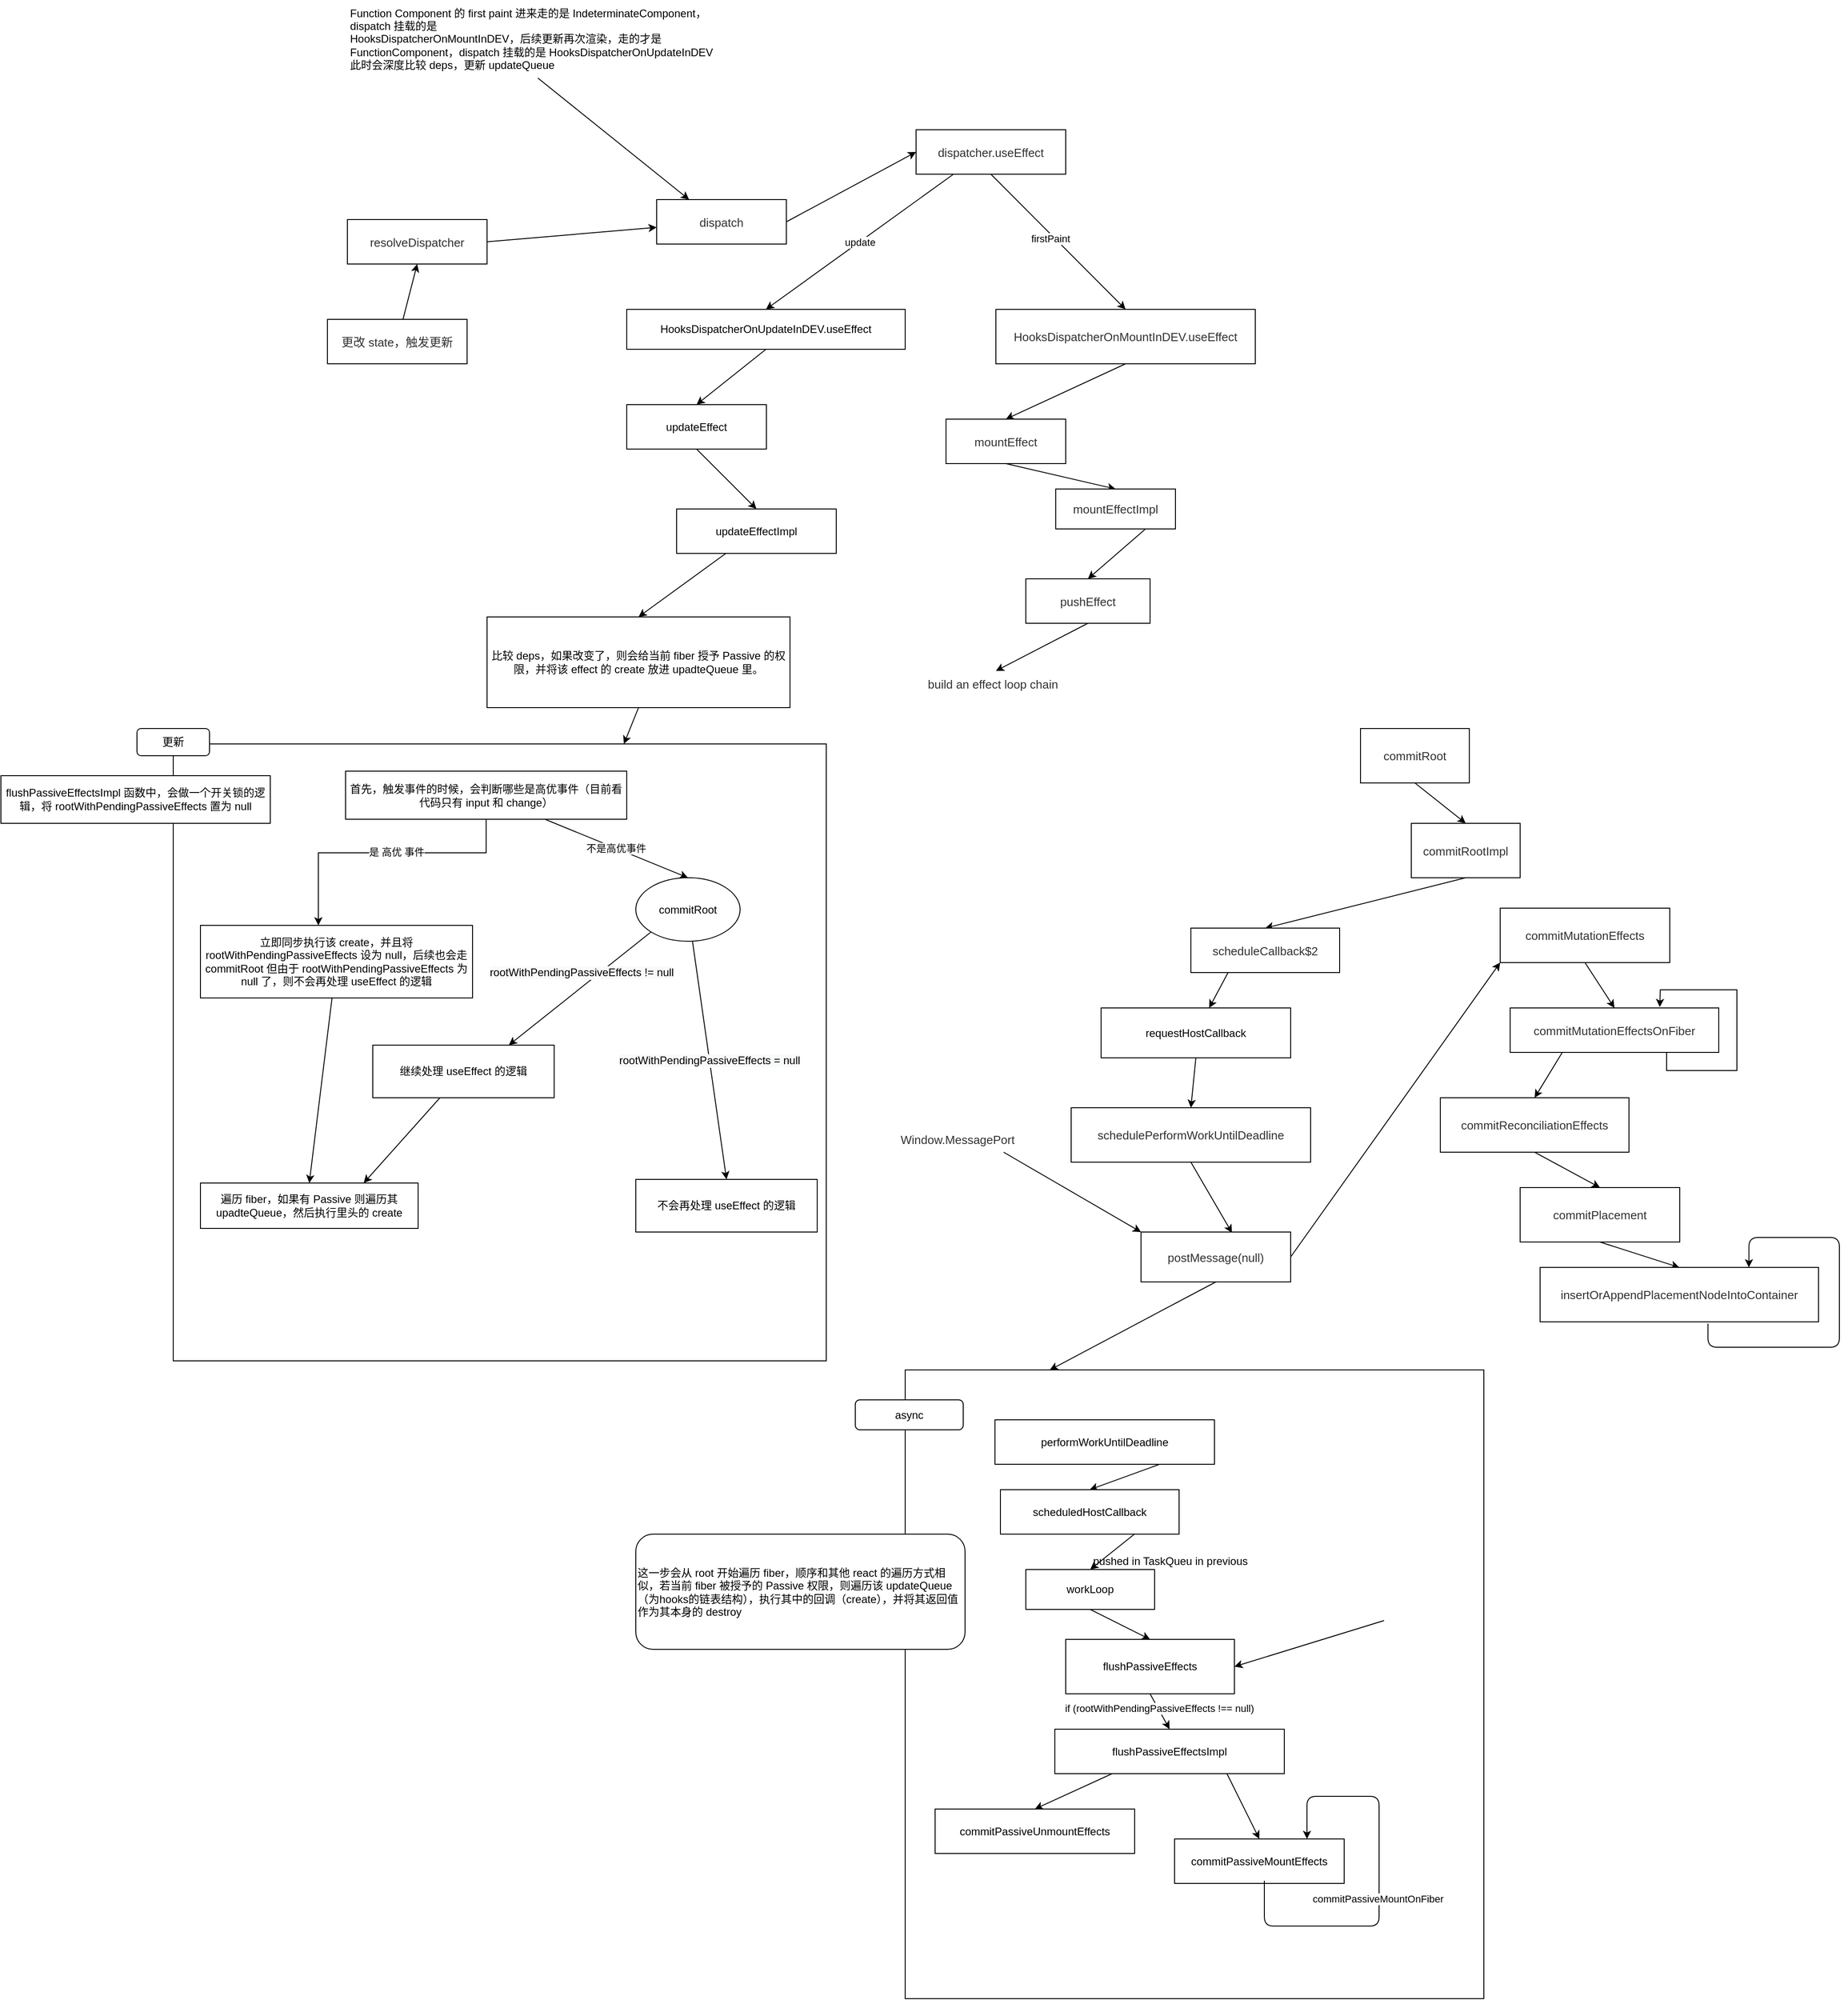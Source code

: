 <mxfile version="20.3.0" type="github">
  <diagram id="Q1O8JX786RVMudkXH0Y0" name="第 1 页">
    <mxGraphModel dx="2253" dy="826" grid="1" gridSize="10" guides="1" tooltips="1" connect="1" arrows="1" fold="1" page="1" pageScale="1" pageWidth="827" pageHeight="1169" math="0" shadow="0">
      <root>
        <mxCell id="0" />
        <mxCell id="1" parent="0" />
        <mxCell id="-dKRlnVZoFf6JH3C2UQ4-1" value="" style="rounded=0;whiteSpace=wrap;html=1;" parent="1" vertex="1">
          <mxGeometry x="957" y="2010" width="638" height="693" as="geometry" />
        </mxCell>
        <mxCell id="-dKRlnVZoFf6JH3C2UQ4-2" style="rounded=0;orthogonalLoop=1;jettySize=auto;html=1;exitX=1;exitY=0.5;exitDx=0;exitDy=0;" parent="1" source="-dKRlnVZoFf6JH3C2UQ4-3" target="-dKRlnVZoFf6JH3C2UQ4-5" edge="1">
          <mxGeometry relative="1" as="geometry" />
        </mxCell>
        <mxCell id="-dKRlnVZoFf6JH3C2UQ4-3" value="&lt;span style=&quot;color: rgb(50 , 50 , 50) ; font-size: 13px ; background-color: rgba(255 , 255 , 255 , 0.01)&quot;&gt;resolveDispatcher&lt;/span&gt;" style="rounded=0;whiteSpace=wrap;html=1;" parent="1" vertex="1">
          <mxGeometry x="342" y="742" width="154" height="49" as="geometry" />
        </mxCell>
        <mxCell id="-dKRlnVZoFf6JH3C2UQ4-4" style="edgeStyle=none;rounded=0;orthogonalLoop=1;jettySize=auto;html=1;exitX=1;exitY=0.5;exitDx=0;exitDy=0;entryX=0;entryY=0.5;entryDx=0;entryDy=0;" parent="1" source="-dKRlnVZoFf6JH3C2UQ4-5" target="-dKRlnVZoFf6JH3C2UQ4-9" edge="1">
          <mxGeometry relative="1" as="geometry" />
        </mxCell>
        <mxCell id="-dKRlnVZoFf6JH3C2UQ4-5" value="&lt;span style=&quot;color: rgb(50 , 50 , 50) ; font-size: 13px ; background-color: rgba(255 , 255 , 255 , 0.01)&quot;&gt;dispatch&lt;/span&gt;" style="rounded=0;whiteSpace=wrap;html=1;" parent="1" vertex="1">
          <mxGeometry x="683" y="720" width="143" height="49" as="geometry" />
        </mxCell>
        <mxCell id="-dKRlnVZoFf6JH3C2UQ4-6" style="edgeStyle=none;rounded=0;orthogonalLoop=1;jettySize=auto;html=1;exitX=0.5;exitY=1;exitDx=0;exitDy=0;entryX=0.5;entryY=0;entryDx=0;entryDy=0;" parent="1" source="-dKRlnVZoFf6JH3C2UQ4-9" target="-dKRlnVZoFf6JH3C2UQ4-11" edge="1">
          <mxGeometry relative="1" as="geometry" />
        </mxCell>
        <mxCell id="-dKRlnVZoFf6JH3C2UQ4-7" value="firstPaint" style="edgeLabel;html=1;align=center;verticalAlign=middle;resizable=0;points=[];" parent="-dKRlnVZoFf6JH3C2UQ4-6" vertex="1" connectable="0">
          <mxGeometry x="-0.089" y="-4" relative="1" as="geometry">
            <mxPoint as="offset" />
          </mxGeometry>
        </mxCell>
        <mxCell id="-dKRlnVZoFf6JH3C2UQ4-8" value="update" style="edgeStyle=none;rounded=0;orthogonalLoop=1;jettySize=auto;html=1;exitX=0.25;exitY=1;exitDx=0;exitDy=0;entryX=0.5;entryY=0;entryDx=0;entryDy=0;" parent="1" source="-dKRlnVZoFf6JH3C2UQ4-9" target="-dKRlnVZoFf6JH3C2UQ4-66" edge="1">
          <mxGeometry relative="1" as="geometry" />
        </mxCell>
        <mxCell id="-dKRlnVZoFf6JH3C2UQ4-9" value="&lt;span style=&quot;color: rgb(50 , 50 , 50) ; font-size: 13px ; background-color: rgba(255 , 255 , 255 , 0.01)&quot;&gt;dispatcher.useEffect&lt;/span&gt;" style="rounded=0;whiteSpace=wrap;html=1;" parent="1" vertex="1">
          <mxGeometry x="969" y="643" width="165" height="49" as="geometry" />
        </mxCell>
        <mxCell id="-dKRlnVZoFf6JH3C2UQ4-10" style="edgeStyle=none;rounded=0;orthogonalLoop=1;jettySize=auto;html=1;exitX=0.5;exitY=1;exitDx=0;exitDy=0;entryX=0.5;entryY=0;entryDx=0;entryDy=0;" parent="1" source="-dKRlnVZoFf6JH3C2UQ4-11" target="-dKRlnVZoFf6JH3C2UQ4-13" edge="1">
          <mxGeometry relative="1" as="geometry" />
        </mxCell>
        <mxCell id="-dKRlnVZoFf6JH3C2UQ4-11" value="&lt;span style=&quot;color: rgb(50 , 50 , 50) ; font-size: 13px ; background-color: rgba(255 , 255 , 255 , 0.01)&quot;&gt;HooksDispatcherOnMountInDEV.useEffect&lt;/span&gt;" style="rounded=0;whiteSpace=wrap;html=1;" parent="1" vertex="1">
          <mxGeometry x="1057" y="841" width="286" height="60" as="geometry" />
        </mxCell>
        <mxCell id="-dKRlnVZoFf6JH3C2UQ4-12" style="edgeStyle=none;rounded=0;orthogonalLoop=1;jettySize=auto;html=1;exitX=0.5;exitY=1;exitDx=0;exitDy=0;entryX=0.5;entryY=0;entryDx=0;entryDy=0;" parent="1" source="-dKRlnVZoFf6JH3C2UQ4-13" target="-dKRlnVZoFf6JH3C2UQ4-15" edge="1">
          <mxGeometry relative="1" as="geometry" />
        </mxCell>
        <mxCell id="-dKRlnVZoFf6JH3C2UQ4-13" value="&lt;span style=&quot;color: rgb(50 , 50 , 50) ; font-size: 13px ; background-color: rgba(255 , 255 , 255 , 0.01)&quot;&gt;mountEffect&lt;/span&gt;" style="rounded=0;whiteSpace=wrap;html=1;" parent="1" vertex="1">
          <mxGeometry x="1002" y="962" width="132" height="49" as="geometry" />
        </mxCell>
        <mxCell id="-dKRlnVZoFf6JH3C2UQ4-14" style="edgeStyle=none;rounded=0;orthogonalLoop=1;jettySize=auto;html=1;exitX=0.75;exitY=1;exitDx=0;exitDy=0;entryX=0.5;entryY=0;entryDx=0;entryDy=0;" parent="1" source="-dKRlnVZoFf6JH3C2UQ4-15" target="-dKRlnVZoFf6JH3C2UQ4-17" edge="1">
          <mxGeometry relative="1" as="geometry" />
        </mxCell>
        <mxCell id="-dKRlnVZoFf6JH3C2UQ4-15" value="&lt;span style=&quot;color: rgb(50 , 50 , 50) ; font-size: 13px ; background-color: rgba(255 , 255 , 255 , 0.01)&quot;&gt;mountEffectImpl&lt;/span&gt;" style="rounded=0;whiteSpace=wrap;html=1;" parent="1" vertex="1">
          <mxGeometry x="1123" y="1039" width="132" height="44" as="geometry" />
        </mxCell>
        <mxCell id="-dKRlnVZoFf6JH3C2UQ4-16" style="edgeStyle=none;rounded=0;orthogonalLoop=1;jettySize=auto;html=1;exitX=0.5;exitY=1;exitDx=0;exitDy=0;entryX=0.5;entryY=0;entryDx=0;entryDy=0;" parent="1" source="-dKRlnVZoFf6JH3C2UQ4-17" target="-dKRlnVZoFf6JH3C2UQ4-18" edge="1">
          <mxGeometry relative="1" as="geometry" />
        </mxCell>
        <mxCell id="-dKRlnVZoFf6JH3C2UQ4-17" value="&lt;span style=&quot;color: rgb(50 , 50 , 50) ; font-size: 13px ; background-color: rgba(255 , 255 , 255 , 0.01)&quot;&gt;pushEffect&lt;/span&gt;" style="rounded=0;whiteSpace=wrap;html=1;" parent="1" vertex="1">
          <mxGeometry x="1090" y="1138" width="137" height="49" as="geometry" />
        </mxCell>
        <mxCell id="-dKRlnVZoFf6JH3C2UQ4-18" value="&lt;span style=&quot;color: rgb(50 , 50 , 50) ; font-size: 13px ; font-style: normal ; font-weight: 400 ; letter-spacing: normal ; text-align: center ; text-indent: 0px ; text-transform: none ; word-spacing: 0px ; background-color: rgba(255 , 255 , 255 , 0.01) ; display: inline ; float: none&quot;&gt;build an effect loop chain&lt;/span&gt;" style="text;whiteSpace=wrap;html=1;" parent="1" vertex="1">
          <mxGeometry x="980" y="1239.5" width="154" height="33" as="geometry" />
        </mxCell>
        <mxCell id="-dKRlnVZoFf6JH3C2UQ4-19" style="edgeStyle=none;rounded=0;orthogonalLoop=1;jettySize=auto;html=1;exitX=0.5;exitY=1;exitDx=0;exitDy=0;entryX=0.5;entryY=0;entryDx=0;entryDy=0;" parent="1" source="-dKRlnVZoFf6JH3C2UQ4-20" target="-dKRlnVZoFf6JH3C2UQ4-22" edge="1">
          <mxGeometry relative="1" as="geometry" />
        </mxCell>
        <mxCell id="-dKRlnVZoFf6JH3C2UQ4-20" value="&lt;span style=&quot;color: rgb(50 , 50 , 50) ; font-size: 13px ; background-color: rgba(255 , 255 , 255 , 0.01)&quot;&gt;commitRoot&lt;/span&gt;" style="rounded=0;whiteSpace=wrap;html=1;" parent="1" vertex="1">
          <mxGeometry x="1459" y="1303" width="120" height="60" as="geometry" />
        </mxCell>
        <mxCell id="-dKRlnVZoFf6JH3C2UQ4-21" style="rounded=0;orthogonalLoop=1;jettySize=auto;html=1;exitX=0.5;exitY=1;exitDx=0;exitDy=0;entryX=0.5;entryY=0;entryDx=0;entryDy=0;" parent="1" source="-dKRlnVZoFf6JH3C2UQ4-22" target="-dKRlnVZoFf6JH3C2UQ4-35" edge="1">
          <mxGeometry relative="1" as="geometry" />
        </mxCell>
        <mxCell id="-dKRlnVZoFf6JH3C2UQ4-22" value="&lt;span style=&quot;color: rgb(50 , 50 , 50) ; font-size: 13px ; background-color: rgba(255 , 255 , 255 , 0.01)&quot;&gt;commitRootImpl&lt;/span&gt;" style="rounded=0;whiteSpace=wrap;html=1;" parent="1" vertex="1">
          <mxGeometry x="1515" y="1407.5" width="120" height="60" as="geometry" />
        </mxCell>
        <mxCell id="-dKRlnVZoFf6JH3C2UQ4-23" style="edgeStyle=none;rounded=0;orthogonalLoop=1;jettySize=auto;html=1;exitX=0.5;exitY=1;exitDx=0;exitDy=0;entryX=0.5;entryY=0;entryDx=0;entryDy=0;" parent="1" source="-dKRlnVZoFf6JH3C2UQ4-24" target="-dKRlnVZoFf6JH3C2UQ4-26" edge="1">
          <mxGeometry relative="1" as="geometry" />
        </mxCell>
        <mxCell id="-dKRlnVZoFf6JH3C2UQ4-24" value="&lt;span style=&quot;color: rgb(50 , 50 , 50) ; font-size: 13px ; background-color: rgba(255 , 255 , 255 , 0.01)&quot;&gt;commitMutationEffects&lt;/span&gt;" style="rounded=0;whiteSpace=wrap;html=1;" parent="1" vertex="1">
          <mxGeometry x="1613" y="1501" width="187" height="60" as="geometry" />
        </mxCell>
        <mxCell id="-dKRlnVZoFf6JH3C2UQ4-25" style="rounded=0;orthogonalLoop=1;jettySize=auto;html=1;exitX=0.25;exitY=1;exitDx=0;exitDy=0;entryX=0.5;entryY=0;entryDx=0;entryDy=0;" parent="1" source="-dKRlnVZoFf6JH3C2UQ4-26" target="-dKRlnVZoFf6JH3C2UQ4-29" edge="1">
          <mxGeometry relative="1" as="geometry" />
        </mxCell>
        <mxCell id="-dKRlnVZoFf6JH3C2UQ4-26" value="&lt;span style=&quot;color: rgb(50 , 50 , 50) ; font-size: 13px ; background-color: rgba(255 , 255 , 255 , 0.01)&quot;&gt;commitMutationEffectsOnFiber&lt;/span&gt;" style="rounded=0;whiteSpace=wrap;html=1;" parent="1" vertex="1">
          <mxGeometry x="1624" y="1611" width="230" height="49" as="geometry" />
        </mxCell>
        <mxCell id="-dKRlnVZoFf6JH3C2UQ4-27" style="edgeStyle=orthogonalEdgeStyle;rounded=0;orthogonalLoop=1;jettySize=auto;html=1;exitX=0.75;exitY=1;exitDx=0;exitDy=0;" parent="1" source="-dKRlnVZoFf6JH3C2UQ4-26" edge="1">
          <mxGeometry relative="1" as="geometry">
            <mxPoint x="1789" y="1610" as="targetPoint" />
          </mxGeometry>
        </mxCell>
        <mxCell id="-dKRlnVZoFf6JH3C2UQ4-28" style="edgeStyle=none;rounded=0;orthogonalLoop=1;jettySize=auto;html=1;exitX=0.5;exitY=1;exitDx=0;exitDy=0;entryX=0.5;entryY=0;entryDx=0;entryDy=0;" parent="1" source="-dKRlnVZoFf6JH3C2UQ4-29" target="-dKRlnVZoFf6JH3C2UQ4-31" edge="1">
          <mxGeometry relative="1" as="geometry" />
        </mxCell>
        <mxCell id="-dKRlnVZoFf6JH3C2UQ4-29" value="&lt;span style=&quot;color: rgb(50 , 50 , 50) ; font-size: 13px ; background-color: rgba(255 , 255 , 255 , 0.01)&quot;&gt;commitReconciliationEffects&lt;/span&gt;" style="rounded=0;whiteSpace=wrap;html=1;" parent="1" vertex="1">
          <mxGeometry x="1547" y="1710" width="208" height="60" as="geometry" />
        </mxCell>
        <mxCell id="-dKRlnVZoFf6JH3C2UQ4-30" style="edgeStyle=none;rounded=0;orthogonalLoop=1;jettySize=auto;html=1;exitX=0.5;exitY=1;exitDx=0;exitDy=0;entryX=0.5;entryY=0;entryDx=0;entryDy=0;" parent="1" source="-dKRlnVZoFf6JH3C2UQ4-31" target="-dKRlnVZoFf6JH3C2UQ4-32" edge="1">
          <mxGeometry relative="1" as="geometry" />
        </mxCell>
        <mxCell id="-dKRlnVZoFf6JH3C2UQ4-31" value="&lt;span style=&quot;color: rgb(50 , 50 , 50) ; font-size: 13px ; background-color: rgba(255 , 255 , 255 , 0.01)&quot;&gt;commitPlacement&lt;/span&gt;" style="rounded=0;whiteSpace=wrap;html=1;" parent="1" vertex="1">
          <mxGeometry x="1635" y="1809" width="176" height="60" as="geometry" />
        </mxCell>
        <mxCell id="-dKRlnVZoFf6JH3C2UQ4-32" value="&lt;span style=&quot;color: rgb(50 , 50 , 50) ; font-size: 13px ; background-color: rgba(255 , 255 , 255 , 0.01)&quot;&gt;insertOrAppendPlacementNodeIntoContainer&lt;/span&gt;" style="rounded=0;whiteSpace=wrap;html=1;" parent="1" vertex="1">
          <mxGeometry x="1657" y="1897" width="307" height="60" as="geometry" />
        </mxCell>
        <mxCell id="-dKRlnVZoFf6JH3C2UQ4-33" value="" style="endArrow=classic;html=1;edgeStyle=orthogonalEdgeStyle;exitX=0.603;exitY=1.033;exitDx=0;exitDy=0;exitPerimeter=0;entryX=0.75;entryY=0;entryDx=0;entryDy=0;" parent="1" source="-dKRlnVZoFf6JH3C2UQ4-32" target="-dKRlnVZoFf6JH3C2UQ4-32" edge="1">
          <mxGeometry width="50" height="50" relative="1" as="geometry">
            <mxPoint x="1833" y="2035" as="sourcePoint" />
            <mxPoint x="1877" y="1831" as="targetPoint" />
            <Array as="points">
              <mxPoint x="1842" y="1985" />
              <mxPoint x="1987" y="1985" />
              <mxPoint x="1987" y="1864" />
              <mxPoint x="1887" y="1864" />
            </Array>
          </mxGeometry>
        </mxCell>
        <mxCell id="-dKRlnVZoFf6JH3C2UQ4-34" style="rounded=0;orthogonalLoop=1;jettySize=auto;html=1;exitX=0.25;exitY=1;exitDx=0;exitDy=0;" parent="1" source="-dKRlnVZoFf6JH3C2UQ4-35" target="-dKRlnVZoFf6JH3C2UQ4-44" edge="1">
          <mxGeometry relative="1" as="geometry" />
        </mxCell>
        <mxCell id="-dKRlnVZoFf6JH3C2UQ4-35" value="&lt;span style=&quot;color: rgb(50 , 50 , 50) ; font-size: 13px ; background-color: rgba(255 , 255 , 255 , 0.01)&quot;&gt;scheduleCallback$2&lt;/span&gt;" style="rounded=0;whiteSpace=wrap;html=1;" parent="1" vertex="1">
          <mxGeometry x="1272" y="1523" width="164" height="49" as="geometry" />
        </mxCell>
        <mxCell id="-dKRlnVZoFf6JH3C2UQ4-36" style="edgeStyle=none;rounded=0;orthogonalLoop=1;jettySize=auto;html=1;exitX=0.5;exitY=1;exitDx=0;exitDy=0;entryX=0.608;entryY=0.017;entryDx=0;entryDy=0;entryPerimeter=0;" parent="1" source="-dKRlnVZoFf6JH3C2UQ4-37" target="-dKRlnVZoFf6JH3C2UQ4-40" edge="1">
          <mxGeometry relative="1" as="geometry" />
        </mxCell>
        <mxCell id="-dKRlnVZoFf6JH3C2UQ4-37" value="&lt;span style=&quot;color: rgb(50 , 50 , 50) ; font-size: 13px ; background-color: rgba(255 , 255 , 255 , 0.01)&quot;&gt;schedulePerformWorkUntilDeadline&lt;/span&gt;" style="rounded=0;whiteSpace=wrap;html=1;" parent="1" vertex="1">
          <mxGeometry x="1140" y="1721" width="264" height="60" as="geometry" />
        </mxCell>
        <mxCell id="-dKRlnVZoFf6JH3C2UQ4-38" style="edgeStyle=none;rounded=0;orthogonalLoop=1;jettySize=auto;html=1;exitX=0.5;exitY=1;exitDx=0;exitDy=0;entryX=0.25;entryY=0;entryDx=0;entryDy=0;" parent="1" source="-dKRlnVZoFf6JH3C2UQ4-40" target="-dKRlnVZoFf6JH3C2UQ4-1" edge="1">
          <mxGeometry relative="1" as="geometry">
            <mxPoint x="859" y="1974" as="targetPoint" />
          </mxGeometry>
        </mxCell>
        <mxCell id="-dKRlnVZoFf6JH3C2UQ4-39" style="edgeStyle=none;rounded=0;orthogonalLoop=1;jettySize=auto;html=1;exitX=1;exitY=0.5;exitDx=0;exitDy=0;entryX=0;entryY=1;entryDx=0;entryDy=0;" parent="1" source="-dKRlnVZoFf6JH3C2UQ4-40" target="-dKRlnVZoFf6JH3C2UQ4-24" edge="1">
          <mxGeometry relative="1" as="geometry" />
        </mxCell>
        <mxCell id="-dKRlnVZoFf6JH3C2UQ4-40" value="&lt;span style=&quot;color: rgb(50 , 50 , 50) ; font-size: 13px ; background-color: rgba(255 , 255 , 255 , 0.01)&quot;&gt;postMessage(null)&lt;/span&gt;" style="rounded=0;whiteSpace=wrap;html=1;" parent="1" vertex="1">
          <mxGeometry x="1217" y="1858" width="165" height="55" as="geometry" />
        </mxCell>
        <mxCell id="-dKRlnVZoFf6JH3C2UQ4-41" style="edgeStyle=none;rounded=0;orthogonalLoop=1;jettySize=auto;html=1;exitX=0.75;exitY=1;exitDx=0;exitDy=0;entryX=0;entryY=0;entryDx=0;entryDy=0;" parent="1" source="-dKRlnVZoFf6JH3C2UQ4-42" target="-dKRlnVZoFf6JH3C2UQ4-40" edge="1">
          <mxGeometry relative="1" as="geometry" />
        </mxCell>
        <mxCell id="-dKRlnVZoFf6JH3C2UQ4-42" value="&lt;meta charset=&quot;utf-8&quot;&gt;&lt;span style=&quot;color: rgb(50, 50, 50); font-size: 13px; font-style: normal; font-weight: 400; letter-spacing: normal; text-align: center; text-indent: 0px; text-transform: none; word-spacing: 0px; background-color: rgba(255, 255, 255, 0.01); display: inline; float: none;&quot;&gt;Window.MessagePort&lt;/span&gt;" style="text;whiteSpace=wrap;html=1;" parent="1" vertex="1">
          <mxGeometry x="950" y="1742" width="154" height="28" as="geometry" />
        </mxCell>
        <mxCell id="-dKRlnVZoFf6JH3C2UQ4-43" style="edgeStyle=none;rounded=0;orthogonalLoop=1;jettySize=auto;html=1;exitX=0.5;exitY=1;exitDx=0;exitDy=0;entryX=0.5;entryY=0;entryDx=0;entryDy=0;" parent="1" source="-dKRlnVZoFf6JH3C2UQ4-44" target="-dKRlnVZoFf6JH3C2UQ4-37" edge="1">
          <mxGeometry relative="1" as="geometry" />
        </mxCell>
        <mxCell id="-dKRlnVZoFf6JH3C2UQ4-44" value="requestHostCallback" style="rounded=0;whiteSpace=wrap;html=1;" parent="1" vertex="1">
          <mxGeometry x="1173" y="1611" width="209" height="55" as="geometry" />
        </mxCell>
        <mxCell id="-dKRlnVZoFf6JH3C2UQ4-45" style="edgeStyle=none;rounded=0;orthogonalLoop=1;jettySize=auto;html=1;exitX=0.75;exitY=1;exitDx=0;exitDy=0;entryX=0.5;entryY=0;entryDx=0;entryDy=0;" parent="1" source="-dKRlnVZoFf6JH3C2UQ4-46" target="-dKRlnVZoFf6JH3C2UQ4-49" edge="1">
          <mxGeometry relative="1" as="geometry" />
        </mxCell>
        <mxCell id="-dKRlnVZoFf6JH3C2UQ4-46" value="performWorkUntilDeadline" style="rounded=0;whiteSpace=wrap;html=1;" parent="1" vertex="1">
          <mxGeometry x="1056" y="2065" width="242" height="49" as="geometry" />
        </mxCell>
        <mxCell id="-dKRlnVZoFf6JH3C2UQ4-47" value="async" style="rounded=1;whiteSpace=wrap;html=1;" parent="1" vertex="1">
          <mxGeometry x="902" y="2043" width="119" height="33" as="geometry" />
        </mxCell>
        <mxCell id="-dKRlnVZoFf6JH3C2UQ4-48" style="edgeStyle=none;rounded=0;orthogonalLoop=1;jettySize=auto;html=1;exitX=0.75;exitY=1;exitDx=0;exitDy=0;entryX=0.5;entryY=0;entryDx=0;entryDy=0;" parent="1" source="-dKRlnVZoFf6JH3C2UQ4-49" target="-dKRlnVZoFf6JH3C2UQ4-51" edge="1">
          <mxGeometry relative="1" as="geometry" />
        </mxCell>
        <mxCell id="-dKRlnVZoFf6JH3C2UQ4-49" value="scheduledHostCallback" style="rounded=0;whiteSpace=wrap;html=1;" parent="1" vertex="1">
          <mxGeometry x="1062" y="2142" width="197" height="49" as="geometry" />
        </mxCell>
        <mxCell id="-dKRlnVZoFf6JH3C2UQ4-50" style="edgeStyle=none;rounded=0;orthogonalLoop=1;jettySize=auto;html=1;exitX=0.5;exitY=1;exitDx=0;exitDy=0;entryX=0.5;entryY=0;entryDx=0;entryDy=0;" parent="1" source="-dKRlnVZoFf6JH3C2UQ4-51" target="-dKRlnVZoFf6JH3C2UQ4-53" edge="1">
          <mxGeometry relative="1" as="geometry" />
        </mxCell>
        <mxCell id="-dKRlnVZoFf6JH3C2UQ4-51" value="workLoop" style="rounded=0;whiteSpace=wrap;html=1;" parent="1" vertex="1">
          <mxGeometry x="1090" y="2230" width="142" height="44" as="geometry" />
        </mxCell>
        <mxCell id="-dKRlnVZoFf6JH3C2UQ4-52" style="edgeStyle=none;rounded=0;orthogonalLoop=1;jettySize=auto;html=1;exitX=0.5;exitY=1;exitDx=0;exitDy=0;entryX=0.5;entryY=0;entryDx=0;entryDy=0;" parent="1" source="-dKRlnVZoFf6JH3C2UQ4-53" target="-dKRlnVZoFf6JH3C2UQ4-58" edge="1">
          <mxGeometry relative="1" as="geometry" />
        </mxCell>
        <mxCell id="zS6G1j2TNdugKzmZHnz_-1" value="if (rootWithPendingPassiveEffects !== null)" style="edgeLabel;html=1;align=center;verticalAlign=middle;resizable=0;points=[];" parent="-dKRlnVZoFf6JH3C2UQ4-52" vertex="1" connectable="0">
          <mxGeometry x="-0.154" y="1" relative="1" as="geometry">
            <mxPoint as="offset" />
          </mxGeometry>
        </mxCell>
        <mxCell id="-dKRlnVZoFf6JH3C2UQ4-53" value="flushPassiveEffects" style="rounded=0;whiteSpace=wrap;html=1;" parent="1" vertex="1">
          <mxGeometry x="1134" y="2307" width="186" height="60" as="geometry" />
        </mxCell>
        <mxCell id="-dKRlnVZoFf6JH3C2UQ4-54" style="edgeStyle=none;rounded=0;orthogonalLoop=1;jettySize=auto;html=1;exitX=0;exitY=0.75;exitDx=0;exitDy=0;entryX=1;entryY=0.5;entryDx=0;entryDy=0;" parent="1" target="-dKRlnVZoFf6JH3C2UQ4-53" edge="1">
          <mxGeometry relative="1" as="geometry">
            <mxPoint x="1485.0" y="2286.25" as="sourcePoint" />
          </mxGeometry>
        </mxCell>
        <mxCell id="-dKRlnVZoFf6JH3C2UQ4-55" value="pushed in TaskQueu in previous" style="text;html=1;strokeColor=none;fillColor=none;align=center;verticalAlign=middle;whiteSpace=wrap;rounded=0;" parent="1" vertex="1">
          <mxGeometry x="1156" y="2205" width="187" height="31" as="geometry" />
        </mxCell>
        <mxCell id="-dKRlnVZoFf6JH3C2UQ4-56" style="edgeStyle=none;rounded=0;orthogonalLoop=1;jettySize=auto;html=1;exitX=0.25;exitY=1;exitDx=0;exitDy=0;entryX=0.5;entryY=0;entryDx=0;entryDy=0;" parent="1" source="-dKRlnVZoFf6JH3C2UQ4-58" target="-dKRlnVZoFf6JH3C2UQ4-59" edge="1">
          <mxGeometry relative="1" as="geometry" />
        </mxCell>
        <mxCell id="-dKRlnVZoFf6JH3C2UQ4-57" style="edgeStyle=none;rounded=0;orthogonalLoop=1;jettySize=auto;html=1;exitX=0.75;exitY=1;exitDx=0;exitDy=0;entryX=0.5;entryY=0;entryDx=0;entryDy=0;" parent="1" source="-dKRlnVZoFf6JH3C2UQ4-58" target="-dKRlnVZoFf6JH3C2UQ4-60" edge="1">
          <mxGeometry relative="1" as="geometry" />
        </mxCell>
        <mxCell id="-dKRlnVZoFf6JH3C2UQ4-58" value="flushPassiveEffectsImpl" style="rounded=0;whiteSpace=wrap;html=1;" parent="1" vertex="1">
          <mxGeometry x="1122" y="2406" width="253" height="49" as="geometry" />
        </mxCell>
        <mxCell id="-dKRlnVZoFf6JH3C2UQ4-59" value="commitPassiveUnmountEffects" style="rounded=0;whiteSpace=wrap;html=1;" parent="1" vertex="1">
          <mxGeometry x="990" y="2494" width="220" height="49" as="geometry" />
        </mxCell>
        <mxCell id="-dKRlnVZoFf6JH3C2UQ4-60" value="commitPassiveMountEffects" style="rounded=0;whiteSpace=wrap;html=1;" parent="1" vertex="1">
          <mxGeometry x="1254" y="2527" width="187" height="49" as="geometry" />
        </mxCell>
        <mxCell id="-dKRlnVZoFf6JH3C2UQ4-61" value="" style="endArrow=classic;html=1;edgeStyle=orthogonalEdgeStyle;exitX=0.5;exitY=1;exitDx=0;exitDy=0;" parent="1" edge="1">
          <mxGeometry width="50" height="50" relative="1" as="geometry">
            <mxPoint x="1353" y="2573" as="sourcePoint" />
            <mxPoint x="1400" y="2527" as="targetPoint" />
            <Array as="points">
              <mxPoint x="1353.5" y="2623" />
              <mxPoint x="1479.5" y="2623" />
              <mxPoint x="1479.5" y="2480" />
              <mxPoint x="1399.5" y="2480" />
            </Array>
          </mxGeometry>
        </mxCell>
        <mxCell id="-dKRlnVZoFf6JH3C2UQ4-62" value="commitPassiveMountOnFiber" style="edgeLabel;html=1;align=center;verticalAlign=middle;resizable=0;points=[];" parent="-dKRlnVZoFf6JH3C2UQ4-61" vertex="1" connectable="0">
          <mxGeometry x="-0.126" y="2" relative="1" as="geometry">
            <mxPoint y="-11.5" as="offset" />
          </mxGeometry>
        </mxCell>
        <mxCell id="-dKRlnVZoFf6JH3C2UQ4-63" value="" style="endArrow=classic;html=1;entryX=0.25;entryY=0;entryDx=0;entryDy=0;exitX=0.5;exitY=1;exitDx=0;exitDy=0;" parent="1" source="-dKRlnVZoFf6JH3C2UQ4-64" target="-dKRlnVZoFf6JH3C2UQ4-5" edge="1">
          <mxGeometry width="50" height="50" relative="1" as="geometry">
            <mxPoint x="529" y="572" as="sourcePoint" />
            <mxPoint x="579" y="522" as="targetPoint" />
          </mxGeometry>
        </mxCell>
        <mxCell id="-dKRlnVZoFf6JH3C2UQ4-64" value="&lt;div&gt;&lt;span&gt;Function Component 的 first paint 进来走的是&amp;nbsp;IndeterminateComponent，dispatch 挂载的是&amp;nbsp;&amp;nbsp;&lt;/span&gt;&lt;/div&gt;HooksDispatcherOnMountInDEV，后续更新再次渲染，走的才是FunctionComponent，dispatch 挂载的是&amp;nbsp;HooksDispatcherOnUpdateInDEV&lt;br&gt;此时会深度比较 deps，更新 updateQueue" style="text;html=1;strokeColor=none;fillColor=none;align=left;verticalAlign=middle;whiteSpace=wrap;rounded=0;" parent="1" vertex="1">
          <mxGeometry x="343" y="500" width="418" height="86" as="geometry" />
        </mxCell>
        <mxCell id="-dKRlnVZoFf6JH3C2UQ4-65" style="edgeStyle=none;rounded=0;orthogonalLoop=1;jettySize=auto;html=1;exitX=0.5;exitY=1;exitDx=0;exitDy=0;entryX=0.5;entryY=0;entryDx=0;entryDy=0;" parent="1" source="-dKRlnVZoFf6JH3C2UQ4-66" target="-dKRlnVZoFf6JH3C2UQ4-68" edge="1">
          <mxGeometry relative="1" as="geometry">
            <mxPoint x="716" y="951" as="targetPoint" />
          </mxGeometry>
        </mxCell>
        <mxCell id="-dKRlnVZoFf6JH3C2UQ4-66" value="HooksDispatcherOnUpdateInDEV.useEffect" style="rounded=0;whiteSpace=wrap;html=1;" parent="1" vertex="1">
          <mxGeometry x="650" y="841" width="307" height="44" as="geometry" />
        </mxCell>
        <mxCell id="-dKRlnVZoFf6JH3C2UQ4-67" style="edgeStyle=none;rounded=0;orthogonalLoop=1;jettySize=auto;html=1;exitX=0.5;exitY=1;exitDx=0;exitDy=0;entryX=0.5;entryY=0;entryDx=0;entryDy=0;" parent="1" source="-dKRlnVZoFf6JH3C2UQ4-68" target="-dKRlnVZoFf6JH3C2UQ4-70" edge="1">
          <mxGeometry relative="1" as="geometry" />
        </mxCell>
        <mxCell id="-dKRlnVZoFf6JH3C2UQ4-68" value="updateEffect" style="rounded=0;whiteSpace=wrap;html=1;" parent="1" vertex="1">
          <mxGeometry x="650" y="946" width="154" height="49" as="geometry" />
        </mxCell>
        <mxCell id="-dKRlnVZoFf6JH3C2UQ4-69" style="edgeStyle=none;rounded=0;orthogonalLoop=1;jettySize=auto;html=1;entryX=0.5;entryY=0;entryDx=0;entryDy=0;" parent="1" source="-dKRlnVZoFf6JH3C2UQ4-70" target="-dKRlnVZoFf6JH3C2UQ4-74" edge="1">
          <mxGeometry relative="1" as="geometry">
            <mxPoint x="705" y="1171" as="targetPoint" />
          </mxGeometry>
        </mxCell>
        <mxCell id="-dKRlnVZoFf6JH3C2UQ4-70" value="updateEffectImpl" style="rounded=0;whiteSpace=wrap;html=1;" parent="1" vertex="1">
          <mxGeometry x="705" y="1061" width="176" height="49" as="geometry" />
        </mxCell>
        <mxCell id="-dKRlnVZoFf6JH3C2UQ4-71" value="这一步会从 root 开始遍历 fiber，顺序和其他 react 的遍历方式相似，若当前 fiber 被授予的 Passive 权限，则遍历该 updateQueue（为hooks的链表结构），执行其中的回调（create），并将其返回值作为其本身的 destroy" style="rounded=1;whiteSpace=wrap;html=1;align=left;" parent="1" vertex="1">
          <mxGeometry x="660" y="2191" width="363" height="127" as="geometry" />
        </mxCell>
        <mxCell id="-dKRlnVZoFf6JH3C2UQ4-72" style="rounded=0;orthogonalLoop=1;jettySize=auto;html=1;entryX=0.5;entryY=1;entryDx=0;entryDy=0;" parent="1" source="-dKRlnVZoFf6JH3C2UQ4-73" target="-dKRlnVZoFf6JH3C2UQ4-3" edge="1">
          <mxGeometry relative="1" as="geometry" />
        </mxCell>
        <mxCell id="-dKRlnVZoFf6JH3C2UQ4-73" value="&lt;span style=&quot;color: rgb(50 , 50 , 50) ; font-size: 13px ; background-color: rgba(255 , 255 , 255 , 0.01)&quot;&gt;更改 state，触发更新&lt;/span&gt;" style="rounded=0;whiteSpace=wrap;html=1;" parent="1" vertex="1">
          <mxGeometry x="320" y="852" width="154" height="49" as="geometry" />
        </mxCell>
        <mxCell id="zS6G1j2TNdugKzmZHnz_-4" style="rounded=0;orthogonalLoop=1;jettySize=auto;html=1;exitX=0.5;exitY=1;exitDx=0;exitDy=0;" parent="1" source="-dKRlnVZoFf6JH3C2UQ4-74" target="zS6G1j2TNdugKzmZHnz_-2" edge="1">
          <mxGeometry relative="1" as="geometry" />
        </mxCell>
        <mxCell id="-dKRlnVZoFf6JH3C2UQ4-74" value="比较 deps，如果改变了，则会给当前 fiber 授予 Passive 的权限，并将该 effect 的 create 放进 upadteQueue 里。" style="rounded=0;whiteSpace=wrap;html=1;" parent="1" vertex="1">
          <mxGeometry x="496" y="1180" width="334" height="100" as="geometry" />
        </mxCell>
        <mxCell id="zS6G1j2TNdugKzmZHnz_-2" value="" style="rounded=0;whiteSpace=wrap;html=1;" parent="1" vertex="1">
          <mxGeometry x="150" y="1320" width="720" height="680" as="geometry" />
        </mxCell>
        <mxCell id="zS6G1j2TNdugKzmZHnz_-3" value="更新" style="rounded=1;whiteSpace=wrap;html=1;" parent="1" vertex="1">
          <mxGeometry x="110" y="1303" width="80" height="30" as="geometry" />
        </mxCell>
        <mxCell id="zS6G1j2TNdugKzmZHnz_-5" value="flushPassiveEffectsImpl 函数中，会做一个开关锁的逻辑，将&amp;nbsp;rootWithPendingPassiveEffects 置为 null" style="rounded=0;whiteSpace=wrap;html=1;" parent="1" vertex="1">
          <mxGeometry x="-40" y="1355" width="297" height="52.5" as="geometry" />
        </mxCell>
        <mxCell id="zS6G1j2TNdugKzmZHnz_-6" value="遍历 fiber，如果有 Passive 则遍历其 upadteQueue，然后执行里头的 create" style="rounded=0;whiteSpace=wrap;html=1;" parent="1" vertex="1">
          <mxGeometry x="180" y="1804" width="240" height="50" as="geometry" />
        </mxCell>
        <mxCell id="zS6G1j2TNdugKzmZHnz_-8" value="不会再处理 useEffect 的逻辑" style="rounded=0;whiteSpace=wrap;html=1;" parent="1" vertex="1">
          <mxGeometry x="660" y="1800" width="200" height="58" as="geometry" />
        </mxCell>
        <mxCell id="2T7SoFJlMBIhRW7BNLOC-4" style="edgeStyle=orthogonalEdgeStyle;rounded=0;orthogonalLoop=1;jettySize=auto;html=1;" edge="1" parent="1" source="2T7SoFJlMBIhRW7BNLOC-3" target="2T7SoFJlMBIhRW7BNLOC-5">
          <mxGeometry relative="1" as="geometry">
            <Array as="points">
              <mxPoint x="495" y="1440" />
              <mxPoint x="310" y="1440" />
            </Array>
          </mxGeometry>
        </mxCell>
        <mxCell id="2T7SoFJlMBIhRW7BNLOC-6" value="是 高优 事件" style="edgeLabel;html=1;align=center;verticalAlign=middle;resizable=0;points=[];" vertex="1" connectable="0" parent="2T7SoFJlMBIhRW7BNLOC-4">
          <mxGeometry x="-0.098" y="-1" relative="1" as="geometry">
            <mxPoint as="offset" />
          </mxGeometry>
        </mxCell>
        <mxCell id="2T7SoFJlMBIhRW7BNLOC-18" value="不是高优事件" style="edgeStyle=none;rounded=0;orthogonalLoop=1;jettySize=auto;html=1;entryX=0.5;entryY=0;entryDx=0;entryDy=0;" edge="1" parent="1" source="2T7SoFJlMBIhRW7BNLOC-3" target="2T7SoFJlMBIhRW7BNLOC-8">
          <mxGeometry relative="1" as="geometry" />
        </mxCell>
        <mxCell id="2T7SoFJlMBIhRW7BNLOC-3" value="首先，触发事件的时候，会判断哪些是高优事件（目前看代码只有 input 和 change）" style="rounded=0;whiteSpace=wrap;html=1;" vertex="1" parent="1">
          <mxGeometry x="340" y="1350" width="310" height="53" as="geometry" />
        </mxCell>
        <mxCell id="2T7SoFJlMBIhRW7BNLOC-7" style="rounded=0;orthogonalLoop=1;jettySize=auto;html=1;entryX=0.5;entryY=0;entryDx=0;entryDy=0;" edge="1" parent="1" source="2T7SoFJlMBIhRW7BNLOC-5" target="zS6G1j2TNdugKzmZHnz_-6">
          <mxGeometry relative="1" as="geometry" />
        </mxCell>
        <mxCell id="2T7SoFJlMBIhRW7BNLOC-5" value="立即同步执行该 create，并且将 rootWithPendingPassiveEffects 设为 null，后续也会走 commitRoot 但由于 rootWithPendingPassiveEffects 为 null 了，则不会再处理 useEffect 的逻辑" style="rounded=0;whiteSpace=wrap;html=1;" vertex="1" parent="1">
          <mxGeometry x="180" y="1520" width="300" height="80" as="geometry" />
        </mxCell>
        <mxCell id="2T7SoFJlMBIhRW7BNLOC-10" value="&lt;span style=&quot;font-size: 12px; background-color: rgb(248, 249, 250);&quot;&gt;rootWithPendingPassiveEffects = null&lt;/span&gt;" style="edgeStyle=none;rounded=0;orthogonalLoop=1;jettySize=auto;html=1;entryX=0.5;entryY=0;entryDx=0;entryDy=0;" edge="1" parent="1" source="2T7SoFJlMBIhRW7BNLOC-8" target="zS6G1j2TNdugKzmZHnz_-8">
          <mxGeometry relative="1" as="geometry" />
        </mxCell>
        <mxCell id="2T7SoFJlMBIhRW7BNLOC-15" style="rounded=0;orthogonalLoop=1;jettySize=auto;html=1;exitX=0;exitY=1;exitDx=0;exitDy=0;entryX=0.75;entryY=0;entryDx=0;entryDy=0;" edge="1" parent="1" source="2T7SoFJlMBIhRW7BNLOC-8" target="2T7SoFJlMBIhRW7BNLOC-14">
          <mxGeometry relative="1" as="geometry" />
        </mxCell>
        <mxCell id="2T7SoFJlMBIhRW7BNLOC-16" value="&lt;span style=&quot;font-size: 12px; background-color: rgb(248, 249, 250);&quot;&gt;rootWithPendingPassiveEffects != null&lt;/span&gt;" style="edgeLabel;html=1;align=center;verticalAlign=middle;resizable=0;points=[];" vertex="1" connectable="0" parent="2T7SoFJlMBIhRW7BNLOC-15">
          <mxGeometry x="-0.191" y="-2" relative="1" as="geometry">
            <mxPoint x="-12" y="-4" as="offset" />
          </mxGeometry>
        </mxCell>
        <mxCell id="2T7SoFJlMBIhRW7BNLOC-8" value="commitRoot" style="ellipse;whiteSpace=wrap;html=1;" vertex="1" parent="1">
          <mxGeometry x="660" y="1467.5" width="115" height="70" as="geometry" />
        </mxCell>
        <mxCell id="2T7SoFJlMBIhRW7BNLOC-20" style="edgeStyle=none;rounded=0;orthogonalLoop=1;jettySize=auto;html=1;entryX=0.75;entryY=0;entryDx=0;entryDy=0;" edge="1" parent="1" source="2T7SoFJlMBIhRW7BNLOC-14" target="zS6G1j2TNdugKzmZHnz_-6">
          <mxGeometry relative="1" as="geometry" />
        </mxCell>
        <mxCell id="2T7SoFJlMBIhRW7BNLOC-14" value="继续处理 useEffect 的逻辑" style="rounded=0;whiteSpace=wrap;html=1;" vertex="1" parent="1">
          <mxGeometry x="370" y="1652" width="200" height="58" as="geometry" />
        </mxCell>
      </root>
    </mxGraphModel>
  </diagram>
</mxfile>

